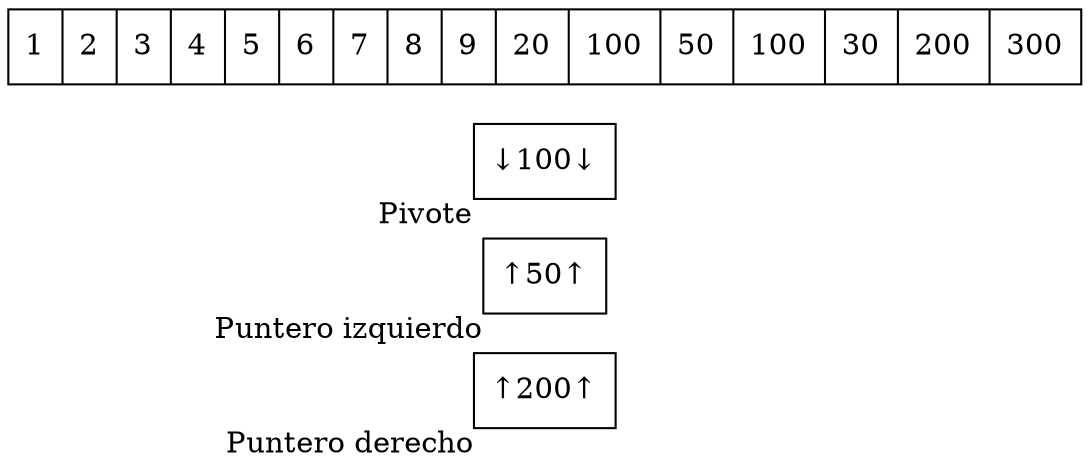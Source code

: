 digraph G{ node [shape = record ];
 rankdir=LR;puntDer[label="↑200↑" xlabel="Puntero derecho" pos = "12,0!"]
puntIzq[label="↑50↑" xlabel="Puntero izquierdo" pos = "8,0!"]
pivote[label="↓100↓" xlabel ="Pivote" pos = "10,2!"]
X[label="{ 1|2|3|4|5|6|7|8|9|20|100|50|100|30|200|300}" pos = "10,1!" ]}
